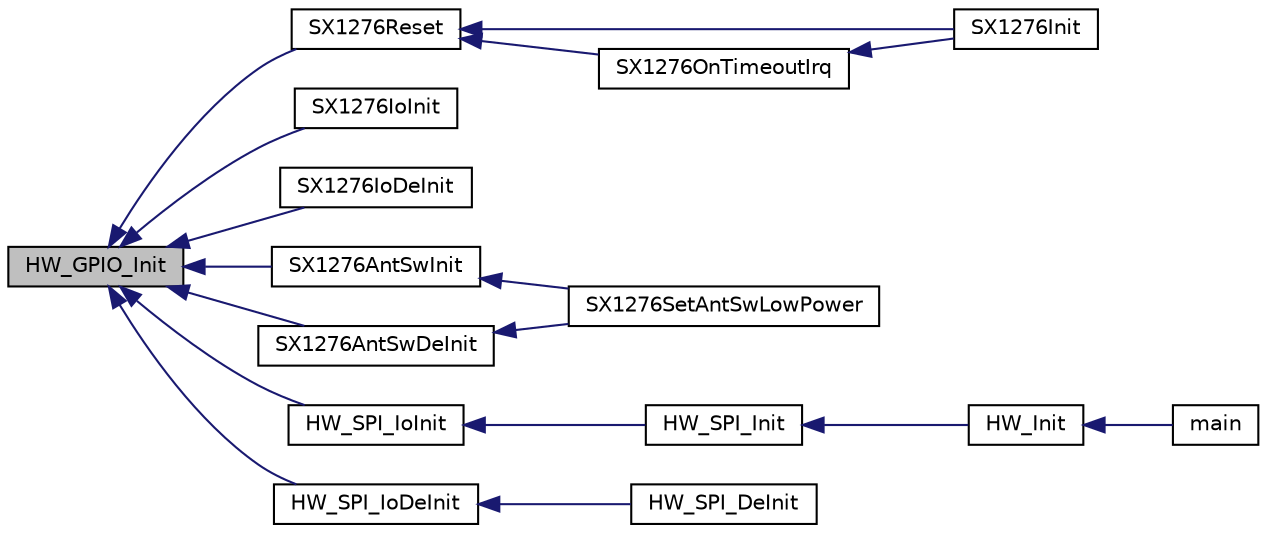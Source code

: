 digraph "HW_GPIO_Init"
{
  edge [fontname="Helvetica",fontsize="10",labelfontname="Helvetica",labelfontsize="10"];
  node [fontname="Helvetica",fontsize="10",shape=record];
  rankdir="LR";
  Node7 [label="HW_GPIO_Init",height=0.2,width=0.4,color="black", fillcolor="grey75", style="filled", fontcolor="black"];
  Node7 -> Node8 [dir="back",color="midnightblue",fontsize="10",style="solid"];
  Node8 [label="SX1276Reset",height=0.2,width=0.4,color="black", fillcolor="white", style="filled",URL="$sx1276_8h.html#a593daed5ce70e7cb25545345e547816b",tooltip="Resets the SX1276 "];
  Node8 -> Node9 [dir="back",color="midnightblue",fontsize="10",style="solid"];
  Node9 [label="SX1276Init",height=0.2,width=0.4,color="black", fillcolor="white", style="filled",URL="$sx1276_8h.html#a19a9ddff3f878b85e42c7571485fe3c8",tooltip="Initializes the radio "];
  Node8 -> Node10 [dir="back",color="midnightblue",fontsize="10",style="solid"];
  Node10 [label="SX1276OnTimeoutIrq",height=0.2,width=0.4,color="black", fillcolor="white", style="filled",URL="$sx1276_8c.html#a3eda1c409a0269313a079389593d75cb",tooltip="Tx & Rx timeout timer callback "];
  Node10 -> Node9 [dir="back",color="midnightblue",fontsize="10",style="solid"];
  Node7 -> Node11 [dir="back",color="midnightblue",fontsize="10",style="solid"];
  Node11 [label="SX1276IoInit",height=0.2,width=0.4,color="black", fillcolor="white", style="filled",URL="$sx1276mb1las_8h.html#aec7b264fbf1e700d90003a683624ca36",tooltip="Initializes the radio I/Os pins interface "];
  Node7 -> Node12 [dir="back",color="midnightblue",fontsize="10",style="solid"];
  Node12 [label="SX1276IoDeInit",height=0.2,width=0.4,color="black", fillcolor="white", style="filled",URL="$sx1276mb1las_8h.html#a70543ce2709079b385832bbe62ef0bb4",tooltip="De-initializes the radio I/Os pins interface. "];
  Node7 -> Node13 [dir="back",color="midnightblue",fontsize="10",style="solid"];
  Node13 [label="SX1276AntSwInit",height=0.2,width=0.4,color="black", fillcolor="white", style="filled",URL="$sx1276mb1las_8c.html#a1c80726f7b6c5658a1b73ea28c31e201"];
  Node13 -> Node14 [dir="back",color="midnightblue",fontsize="10",style="solid"];
  Node14 [label="SX1276SetAntSwLowPower",height=0.2,width=0.4,color="black", fillcolor="white", style="filled",URL="$sx1276mb1las_8c.html#aec1dbab579cde3c9d6ac35055c4610e6"];
  Node7 -> Node15 [dir="back",color="midnightblue",fontsize="10",style="solid"];
  Node15 [label="SX1276AntSwDeInit",height=0.2,width=0.4,color="black", fillcolor="white", style="filled",URL="$sx1276mb1las_8c.html#ab0712e617c36e4fec9f649164e6faa02"];
  Node15 -> Node14 [dir="back",color="midnightblue",fontsize="10",style="solid"];
  Node7 -> Node16 [dir="back",color="midnightblue",fontsize="10",style="solid"];
  Node16 [label="HW_SPI_IoInit",height=0.2,width=0.4,color="black", fillcolor="white", style="filled",URL="$hw__spi_8c.html#ad538b8fe3714659c9700f12b7e1bd486",tooltip="Initializes the SPI IOs "];
  Node16 -> Node17 [dir="back",color="midnightblue",fontsize="10",style="solid"];
  Node17 [label="HW_SPI_Init",height=0.2,width=0.4,color="black", fillcolor="white", style="filled",URL="$hw__spi_8c.html#a3a11e3e6514321f6bf576e3069331ddd",tooltip="Initializes the SPI object and MCU peripheral "];
  Node17 -> Node18 [dir="back",color="midnightblue",fontsize="10",style="solid"];
  Node18 [label="HW_Init",height=0.2,width=0.4,color="black", fillcolor="white", style="filled",URL="$hw_8c.html#a40660973b9d57d78bc7e6e56a7a1bf42",tooltip="This function initializes the hardware "];
  Node18 -> Node19 [dir="back",color="midnightblue",fontsize="10",style="solid"];
  Node19 [label="main",height=0.2,width=0.4,color="black", fillcolor="white", style="filled",URL="$main_8c.html#a840291bc02cba5474a4cb46a9b9566fe",tooltip="Main program "];
  Node7 -> Node20 [dir="back",color="midnightblue",fontsize="10",style="solid"];
  Node20 [label="HW_SPI_IoDeInit",height=0.2,width=0.4,color="black", fillcolor="white", style="filled",URL="$hw__spi_8c.html#af4375378a2dc9b3183d1b5e79adc000d",tooltip="De-initializes the SPI IOs "];
  Node20 -> Node21 [dir="back",color="midnightblue",fontsize="10",style="solid"];
  Node21 [label="HW_SPI_DeInit",height=0.2,width=0.4,color="black", fillcolor="white", style="filled",URL="$hw__spi_8c.html#aac8372814475e25698476e38cf0b4720",tooltip="De-initializes the SPI object and MCU peripheral "];
}
